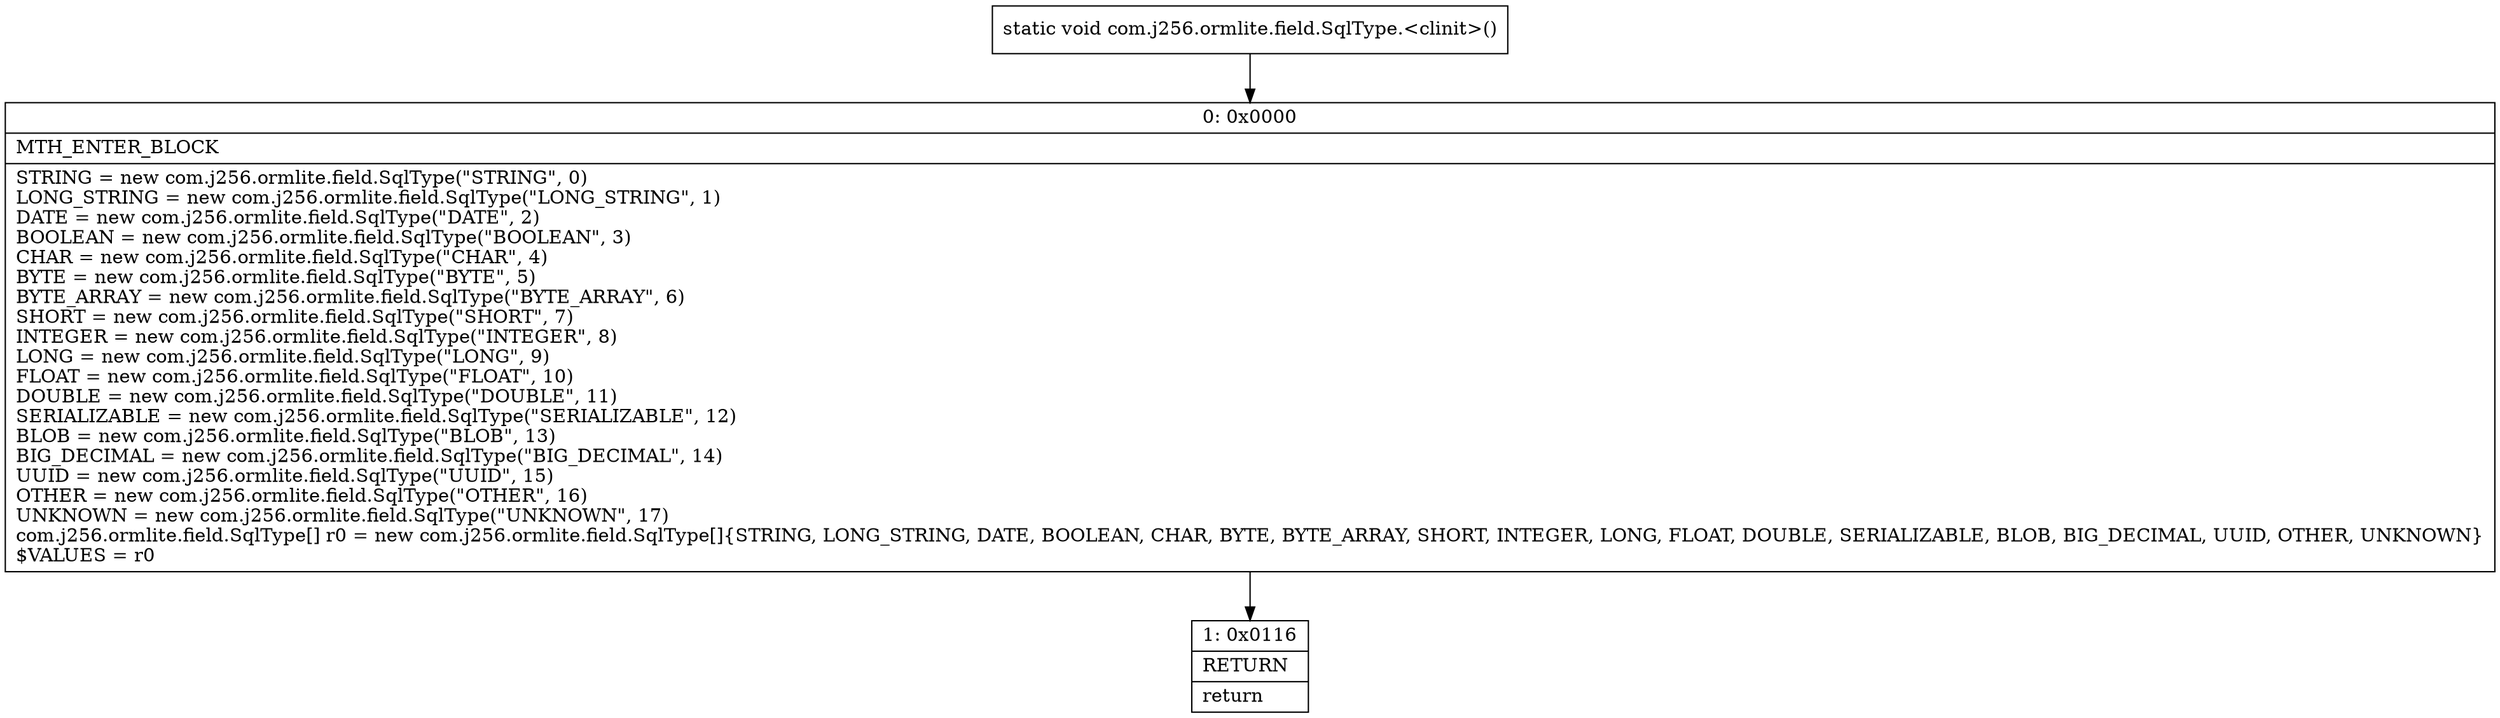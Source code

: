 digraph "CFG forcom.j256.ormlite.field.SqlType.\<clinit\>()V" {
Node_0 [shape=record,label="{0\:\ 0x0000|MTH_ENTER_BLOCK\l|STRING = new com.j256.ormlite.field.SqlType(\"STRING\", 0)\lLONG_STRING = new com.j256.ormlite.field.SqlType(\"LONG_STRING\", 1)\lDATE = new com.j256.ormlite.field.SqlType(\"DATE\", 2)\lBOOLEAN = new com.j256.ormlite.field.SqlType(\"BOOLEAN\", 3)\lCHAR = new com.j256.ormlite.field.SqlType(\"CHAR\", 4)\lBYTE = new com.j256.ormlite.field.SqlType(\"BYTE\", 5)\lBYTE_ARRAY = new com.j256.ormlite.field.SqlType(\"BYTE_ARRAY\", 6)\lSHORT = new com.j256.ormlite.field.SqlType(\"SHORT\", 7)\lINTEGER = new com.j256.ormlite.field.SqlType(\"INTEGER\", 8)\lLONG = new com.j256.ormlite.field.SqlType(\"LONG\", 9)\lFLOAT = new com.j256.ormlite.field.SqlType(\"FLOAT\", 10)\lDOUBLE = new com.j256.ormlite.field.SqlType(\"DOUBLE\", 11)\lSERIALIZABLE = new com.j256.ormlite.field.SqlType(\"SERIALIZABLE\", 12)\lBLOB = new com.j256.ormlite.field.SqlType(\"BLOB\", 13)\lBIG_DECIMAL = new com.j256.ormlite.field.SqlType(\"BIG_DECIMAL\", 14)\lUUID = new com.j256.ormlite.field.SqlType(\"UUID\", 15)\lOTHER = new com.j256.ormlite.field.SqlType(\"OTHER\", 16)\lUNKNOWN = new com.j256.ormlite.field.SqlType(\"UNKNOWN\", 17)\lcom.j256.ormlite.field.SqlType[] r0 = new com.j256.ormlite.field.SqlType[]\{STRING, LONG_STRING, DATE, BOOLEAN, CHAR, BYTE, BYTE_ARRAY, SHORT, INTEGER, LONG, FLOAT, DOUBLE, SERIALIZABLE, BLOB, BIG_DECIMAL, UUID, OTHER, UNKNOWN\}\l$VALUES = r0\l}"];
Node_1 [shape=record,label="{1\:\ 0x0116|RETURN\l|return\l}"];
MethodNode[shape=record,label="{static void com.j256.ormlite.field.SqlType.\<clinit\>() }"];
MethodNode -> Node_0;
Node_0 -> Node_1;
}

